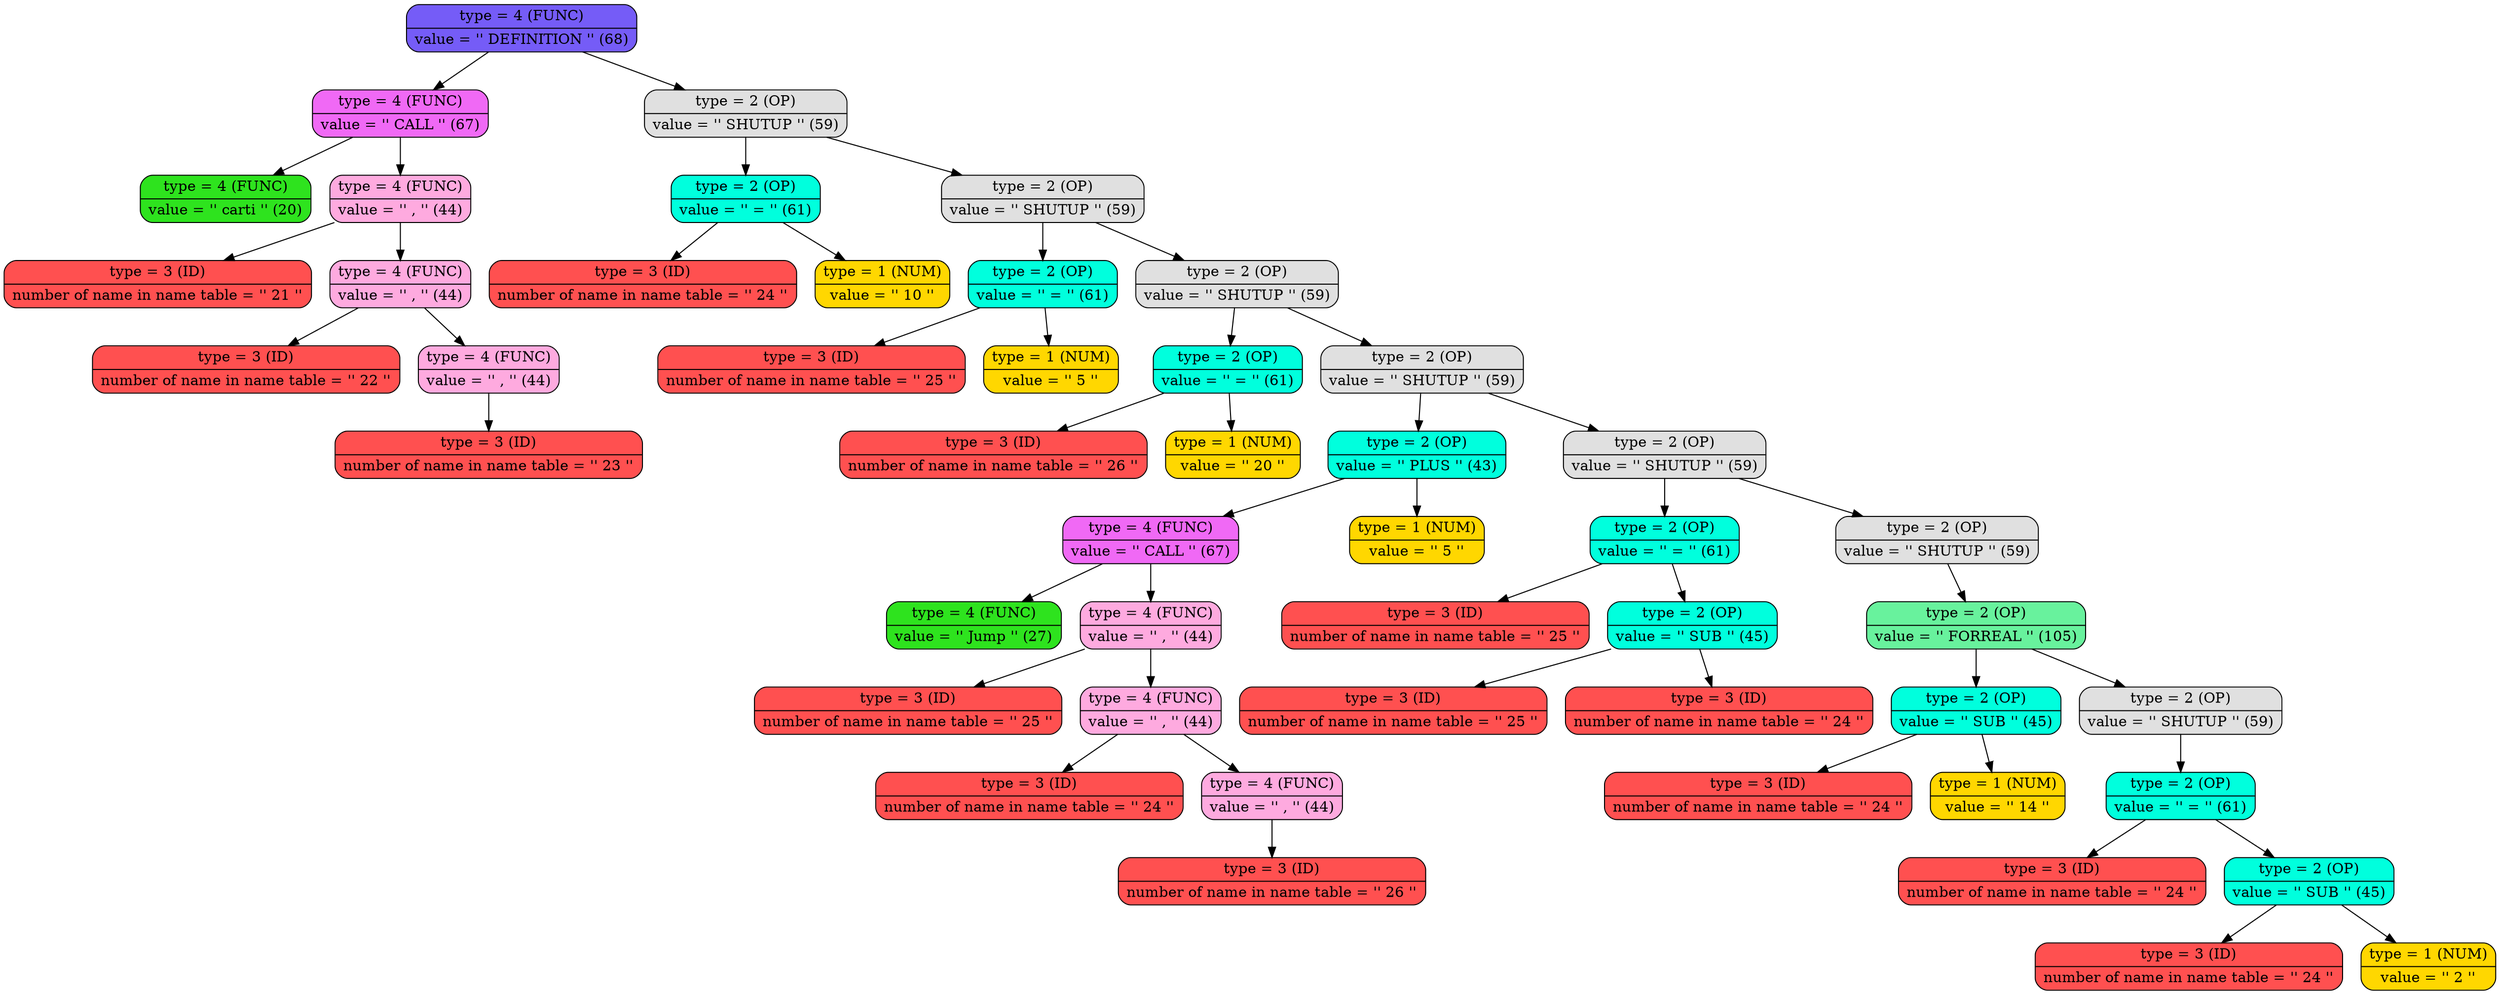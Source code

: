 digraph
{
bgcolor="transparent"
node0x503000000940 [shape=Mrecord; label = " { type = 4 (FUNC) | value = '' DEFINITION ''  (68) }"; style = filled; fillcolor = "#755CF7"];
node0x503000000940 -> node0x503000000190;
node0x503000000940 -> node0x503000000250;
node0x503000000190 [shape=Mrecord; label = " { type = 4 (FUNC) | value = '' CALL ''  (67) }"; style = filled; fillcolor = "#F069F5"];
node0x503000000190 -> node0x503000000040;
node0x503000000190 -> node0x5030000000a0;
node0x503000000040 [shape=Mrecord; label = " { type = 4 (FUNC) | value = '' carti ''  (20) }"; style = filled; fillcolor = "#2EE31E"];
node0x5030000000a0 [shape=Mrecord; label = " { type = 4 (FUNC) | value = '' , ''  (44) }"; style = filled; fillcolor = "#FEAADF"];
node0x5030000000a0 -> node0x503000000070;
node0x5030000000a0 -> node0x503000000100;
node0x503000000070 [shape=Mrecord; label = " { type = 3 (ID)   | number of name in name table = '' 21 '' }"; style = filled; fillcolor = "#FF5050"];
node0x503000000100 [shape=Mrecord; label = " { type = 4 (FUNC) | value = '' , ''  (44) }"; style = filled; fillcolor = "#FEAADF"];
node0x503000000100 -> node0x5030000000d0;
node0x503000000100 -> node0x503000000160;
node0x5030000000d0 [shape=Mrecord; label = " { type = 3 (ID)   | number of name in name table = '' 22 '' }"; style = filled; fillcolor = "#FF5050"];
node0x503000000160 [shape=Mrecord; label = " { type = 4 (FUNC) | value = '' , ''  (44) }"; style = filled; fillcolor = "#FEAADF"];
node0x503000000160 -> node0x503000000130;
node0x503000000130 [shape=Mrecord; label = " { type = 3 (ID)   | number of name in name table = '' 23 '' }"; style = filled; fillcolor = "#FF5050"];
node0x503000000250 [shape=Mrecord; label = " { type = 2 (OP)   | value = '' SHUTUP ''  (59) }"; style = filled; fillcolor = "#E0E0E0"];
node0x503000000250 -> node0x503000000220;
node0x503000000250 -> node0x503000000310;
node0x503000000220 [shape=Mrecord; label = " { type = 2 (OP)   | value = '' = ''  (61) }"; style = filled; fillcolor = "#00FFDD"];
node0x503000000220 -> node0x5030000001c0;
node0x503000000220 -> node0x5030000001f0;
node0x5030000001c0 [shape=Mrecord; label = " { type = 3 (ID)   | number of name in name table = '' 24 '' }"; style = filled; fillcolor = "#FF5050"];
node0x5030000001f0 [shape=Mrecord; label = " { type = 1 (NUM)  | value = '' 10 '' }"; style = filled; fillcolor = "#FFD700"];
node0x503000000310 [shape=Mrecord; label = " { type = 2 (OP)   | value = '' SHUTUP ''  (59) }"; style = filled; fillcolor = "#E0E0E0"];
node0x503000000310 -> node0x5030000002e0;
node0x503000000310 -> node0x5030000003d0;
node0x5030000002e0 [shape=Mrecord; label = " { type = 2 (OP)   | value = '' = ''  (61) }"; style = filled; fillcolor = "#00FFDD"];
node0x5030000002e0 -> node0x503000000280;
node0x5030000002e0 -> node0x5030000002b0;
node0x503000000280 [shape=Mrecord; label = " { type = 3 (ID)   | number of name in name table = '' 25 '' }"; style = filled; fillcolor = "#FF5050"];
node0x5030000002b0 [shape=Mrecord; label = " { type = 1 (NUM)  | value = '' 5 '' }"; style = filled; fillcolor = "#FFD700"];
node0x5030000003d0 [shape=Mrecord; label = " { type = 2 (OP)   | value = '' SHUTUP ''  (59) }"; style = filled; fillcolor = "#E0E0E0"];
node0x5030000003d0 -> node0x5030000003a0;
node0x5030000003d0 -> node0x5030000005e0;
node0x5030000003a0 [shape=Mrecord; label = " { type = 2 (OP)   | value = '' = ''  (61) }"; style = filled; fillcolor = "#00FFDD"];
node0x5030000003a0 -> node0x503000000340;
node0x5030000003a0 -> node0x503000000370;
node0x503000000340 [shape=Mrecord; label = " { type = 3 (ID)   | number of name in name table = '' 26 '' }"; style = filled; fillcolor = "#FF5050"];
node0x503000000370 [shape=Mrecord; label = " { type = 1 (NUM)  | value = '' 20 '' }"; style = filled; fillcolor = "#FFD700"];
node0x5030000005e0 [shape=Mrecord; label = " { type = 2 (OP)   | value = '' SHUTUP ''  (59) }"; style = filled; fillcolor = "#E0E0E0"];
node0x5030000005e0 -> node0x5030000005b0;
node0x5030000005e0 -> node0x503000000700;
node0x5030000005b0 [shape=Mrecord; label = " { type = 2 (OP)   | value = '' PLUS ''  (43) }"; style = filled; fillcolor = "#00FFDD"];
node0x5030000005b0 -> node0x503000000550;
node0x5030000005b0 -> node0x503000000580;
node0x503000000550 [shape=Mrecord; label = " { type = 4 (FUNC) | value = '' CALL ''  (67) }"; style = filled; fillcolor = "#F069F5"];
node0x503000000550 -> node0x503000000400;
node0x503000000550 -> node0x503000000460;
node0x503000000400 [shape=Mrecord; label = " { type = 4 (FUNC) | value = '' Jump ''  (27) }"; style = filled; fillcolor = "#2EE31E"];
node0x503000000460 [shape=Mrecord; label = " { type = 4 (FUNC) | value = '' , ''  (44) }"; style = filled; fillcolor = "#FEAADF"];
node0x503000000460 -> node0x503000000430;
node0x503000000460 -> node0x5030000004c0;
node0x503000000430 [shape=Mrecord; label = " { type = 3 (ID)   | number of name in name table = '' 25 '' }"; style = filled; fillcolor = "#FF5050"];
node0x5030000004c0 [shape=Mrecord; label = " { type = 4 (FUNC) | value = '' , ''  (44) }"; style = filled; fillcolor = "#FEAADF"];
node0x5030000004c0 -> node0x503000000490;
node0x5030000004c0 -> node0x503000000520;
node0x503000000490 [shape=Mrecord; label = " { type = 3 (ID)   | number of name in name table = '' 24 '' }"; style = filled; fillcolor = "#FF5050"];
node0x503000000520 [shape=Mrecord; label = " { type = 4 (FUNC) | value = '' , ''  (44) }"; style = filled; fillcolor = "#FEAADF"];
node0x503000000520 -> node0x5030000004f0;
node0x5030000004f0 [shape=Mrecord; label = " { type = 3 (ID)   | number of name in name table = '' 26 '' }"; style = filled; fillcolor = "#FF5050"];
node0x503000000580 [shape=Mrecord; label = " { type = 1 (NUM)  | value = '' 5 '' }"; style = filled; fillcolor = "#FFD700"];
node0x503000000700 [shape=Mrecord; label = " { type = 2 (OP)   | value = '' SHUTUP ''  (59) }"; style = filled; fillcolor = "#E0E0E0"];
node0x503000000700 -> node0x5030000006d0;
node0x503000000700 -> node0x503000000910;
node0x5030000006d0 [shape=Mrecord; label = " { type = 2 (OP)   | value = '' = ''  (61) }"; style = filled; fillcolor = "#00FFDD"];
node0x5030000006d0 -> node0x503000000610;
node0x5030000006d0 -> node0x5030000006a0;
node0x503000000610 [shape=Mrecord; label = " { type = 3 (ID)   | number of name in name table = '' 25 '' }"; style = filled; fillcolor = "#FF5050"];
node0x5030000006a0 [shape=Mrecord; label = " { type = 2 (OP)   | value = '' SUB ''  (45) }"; style = filled; fillcolor = "#00FFDD"];
node0x5030000006a0 -> node0x503000000640;
node0x5030000006a0 -> node0x503000000670;
node0x503000000640 [shape=Mrecord; label = " { type = 3 (ID)   | number of name in name table = '' 25 '' }"; style = filled; fillcolor = "#FF5050"];
node0x503000000670 [shape=Mrecord; label = " { type = 3 (ID)   | number of name in name table = '' 24 '' }"; style = filled; fillcolor = "#FF5050"];
node0x503000000910 [shape=Mrecord; label = " { type = 2 (OP)   | value = '' SHUTUP ''  (59) }"; style = filled; fillcolor = "#E0E0E0"];
node0x503000000910 -> node0x5030000008e0;
node0x5030000008e0 [shape=Mrecord; label = " { type = 2 (OP)   | value = '' FORREAL ''  (105) }"; style = filled; fillcolor = "#68F29D"];
node0x5030000008e0 -> node0x503000000790;
node0x5030000008e0 -> node0x5030000008b0;
node0x503000000790 [shape=Mrecord; label = " { type = 2 (OP)   | value = '' SUB ''  (45) }"; style = filled; fillcolor = "#00FFDD"];
node0x503000000790 -> node0x503000000730;
node0x503000000790 -> node0x503000000760;
node0x503000000730 [shape=Mrecord; label = " { type = 3 (ID)   | number of name in name table = '' 24 '' }"; style = filled; fillcolor = "#FF5050"];
node0x503000000760 [shape=Mrecord; label = " { type = 1 (NUM)  | value = '' 14 '' }"; style = filled; fillcolor = "#FFD700"];
node0x5030000008b0 [shape=Mrecord; label = " { type = 2 (OP)   | value = '' SHUTUP ''  (59) }"; style = filled; fillcolor = "#E0E0E0"];
node0x5030000008b0 -> node0x503000000880;
node0x503000000880 [shape=Mrecord; label = " { type = 2 (OP)   | value = '' = ''  (61) }"; style = filled; fillcolor = "#00FFDD"];
node0x503000000880 -> node0x5030000007c0;
node0x503000000880 -> node0x503000000850;
node0x5030000007c0 [shape=Mrecord; label = " { type = 3 (ID)   | number of name in name table = '' 24 '' }"; style = filled; fillcolor = "#FF5050"];
node0x503000000850 [shape=Mrecord; label = " { type = 2 (OP)   | value = '' SUB ''  (45) }"; style = filled; fillcolor = "#00FFDD"];
node0x503000000850 -> node0x5030000007f0;
node0x503000000850 -> node0x503000000820;
node0x5030000007f0 [shape=Mrecord; label = " { type = 3 (ID)   | number of name in name table = '' 24 '' }"; style = filled; fillcolor = "#FF5050"];
node0x503000000820 [shape=Mrecord; label = " { type = 1 (NUM)  | value = '' 2 '' }"; style = filled; fillcolor = "#FFD700"];

}
